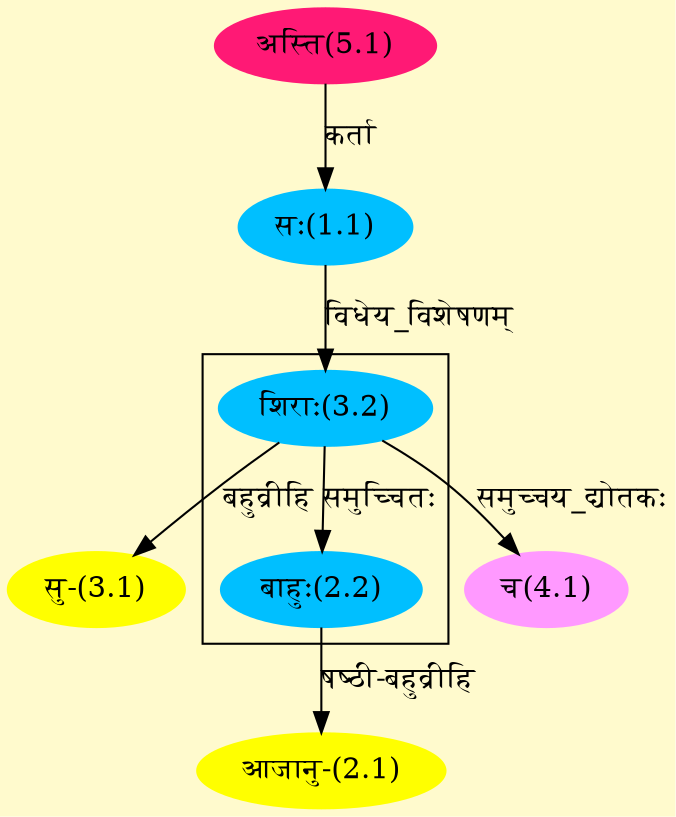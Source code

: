 digraph G{
rankdir=BT;
 compound=true;
 bgcolor="lemonchiffon1";

subgraph cluster_1{
Node2_2 [style=filled, color="#00BFFF" label = "बाहुः(2.2)"]
Node3_2 [style=filled, color="#00BFFF" label = "शिराः(3.2)"]

}
Node1_1 [style=filled, color="#00BFFF" label = "सः(1.1)"]
Node5_1 [style=filled, color="#FF1975" label = "अस्ति(5.1)"]
Node2_1 [style=filled, color="#FFFF00" label = "आजानु-(2.1)"]
Node2_2 [style=filled, color="#00BFFF" label = "बाहुः(2.2)"]
Node3_1 [style=filled, color="#FFFF00" label = "सु-(3.1)"]
Node3_2 [style=filled, color="#00BFFF" label = "शिराः(3.2)"]
Node4_1 [style=filled, color="#FF99FF" label = "च(4.1)"]
/* Start of Relations section */

Node1_1 -> Node5_1 [  label="कर्ता"  dir="back" ]
Node2_1 -> Node2_2 [  label="षष्ठी-बहुव्रीहि"  dir="back" ]
Node2_2 -> Node3_2 [  label="समुच्चितः"  dir="back" ]
Node3_1 -> Node3_2 [  label="बहुव्रीहि"  dir="back" ]
Node3_2 -> Node1_1 [  label="विधेय_विशेषणम्"  dir="back" ]
Node4_1 -> Node3_2 [  label="समुच्चय_द्योतकः"  dir="back" ]
}
